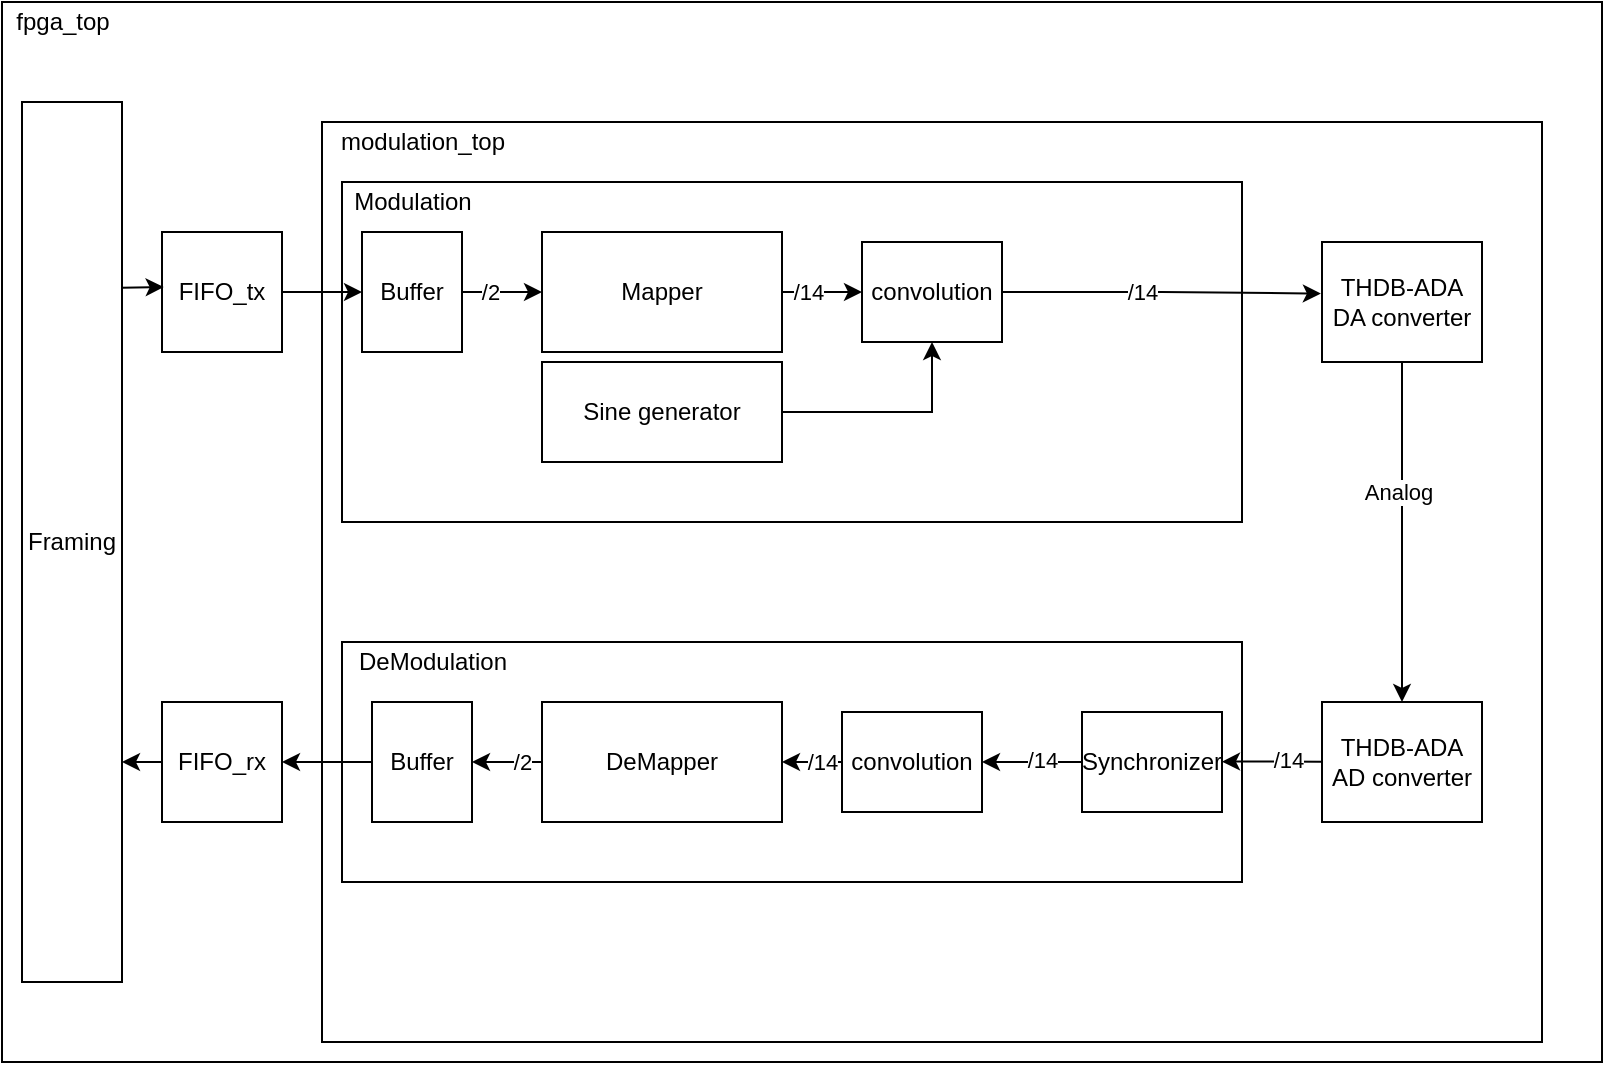 <mxfile>
    <diagram id="okyHbANt9XHcZrDEkdiz" name="Page-1">
        <mxGraphModel dx="1218" dy="632" grid="1" gridSize="10" guides="1" tooltips="1" connect="1" arrows="1" fold="1" page="1" pageScale="1" pageWidth="850" pageHeight="1100" math="0" shadow="0">
            <root>
                <mxCell id="0"/>
                <mxCell id="1" parent="0"/>
                <mxCell id="4" value="" style="whiteSpace=wrap;html=1;" parent="1" vertex="1">
                    <mxGeometry x="20" y="60" width="800" height="530" as="geometry"/>
                </mxCell>
                <mxCell id="5" value="fpga_top" style="text;html=1;align=center;verticalAlign=middle;resizable=0;points=[];autosize=1;" parent="1" vertex="1">
                    <mxGeometry x="20" y="60" width="60" height="20" as="geometry"/>
                </mxCell>
                <mxCell id="6" value="" style="whiteSpace=wrap;html=1;" parent="1" vertex="1">
                    <mxGeometry x="180" y="120" width="610" height="460" as="geometry"/>
                </mxCell>
                <mxCell id="7" value="modulation_top" style="text;html=1;align=center;verticalAlign=middle;resizable=0;points=[];autosize=1;" parent="1" vertex="1">
                    <mxGeometry x="180" y="120" width="100" height="20" as="geometry"/>
                </mxCell>
                <mxCell id="8" value="FIFO_tx" style="whiteSpace=wrap;html=1;" parent="1" vertex="1">
                    <mxGeometry x="100" y="175" width="60" height="60" as="geometry"/>
                </mxCell>
                <mxCell id="42" style="edgeStyle=orthogonalEdgeStyle;rounded=0;orthogonalLoop=1;jettySize=auto;html=1;exitX=0;exitY=0.5;exitDx=0;exitDy=0;entryX=1;entryY=0.75;entryDx=0;entryDy=0;" parent="1" source="9" target="41" edge="1">
                    <mxGeometry relative="1" as="geometry"/>
                </mxCell>
                <mxCell id="9" value="FIFO_rx" style="whiteSpace=wrap;html=1;" parent="1" vertex="1">
                    <mxGeometry x="100" y="410" width="60" height="60" as="geometry"/>
                </mxCell>
                <mxCell id="18" value="" style="whiteSpace=wrap;html=1;" parent="1" vertex="1">
                    <mxGeometry x="190" y="150" width="450" height="170" as="geometry"/>
                </mxCell>
                <mxCell id="19" value="Modulation" style="text;html=1;align=center;verticalAlign=middle;resizable=0;points=[];autosize=1;" parent="1" vertex="1">
                    <mxGeometry x="190" y="150" width="70" height="20" as="geometry"/>
                </mxCell>
                <mxCell id="36" style="edgeStyle=orthogonalEdgeStyle;rounded=0;orthogonalLoop=1;jettySize=auto;html=1;exitX=1;exitY=0.5;exitDx=0;exitDy=0;entryX=0.5;entryY=1;entryDx=0;entryDy=0;startArrow=none;startFill=0;endArrow=classic;endFill=1;" parent="1" source="20" target="21" edge="1">
                    <mxGeometry relative="1" as="geometry"/>
                </mxCell>
                <mxCell id="20" value="Sine generator" style="whiteSpace=wrap;html=1;" parent="1" vertex="1">
                    <mxGeometry x="290" y="240" width="120" height="50" as="geometry"/>
                </mxCell>
                <mxCell id="21" value="convolution" style="whiteSpace=wrap;html=1;" parent="1" vertex="1">
                    <mxGeometry x="450" y="180" width="70" height="50" as="geometry"/>
                </mxCell>
                <mxCell id="31" style="edgeStyle=orthogonalEdgeStyle;rounded=0;orthogonalLoop=1;jettySize=auto;html=1;exitX=0.5;exitY=1;exitDx=0;exitDy=0;entryX=0.5;entryY=0;entryDx=0;entryDy=0;startArrow=none;startFill=0;endArrow=classic;endFill=1;" parent="1" source="25" target="26" edge="1">
                    <mxGeometry relative="1" as="geometry"/>
                </mxCell>
                <mxCell id="52" value="Analog" style="edgeLabel;html=1;align=center;verticalAlign=middle;resizable=0;points=[];" parent="31" vertex="1" connectable="0">
                    <mxGeometry x="-0.237" y="-2" relative="1" as="geometry">
                        <mxPoint as="offset"/>
                    </mxGeometry>
                </mxCell>
                <mxCell id="25" value="THDB-ADA&lt;br&gt;DA converter" style="whiteSpace=wrap;html=1;" parent="1" vertex="1">
                    <mxGeometry x="680" y="180" width="80" height="60" as="geometry"/>
                </mxCell>
                <mxCell id="26" value="THDB-ADA&lt;br&gt;AD converter" style="whiteSpace=wrap;html=1;" parent="1" vertex="1">
                    <mxGeometry x="680" y="410" width="80" height="60" as="geometry"/>
                </mxCell>
                <mxCell id="28" value="" style="whiteSpace=wrap;html=1;" parent="1" vertex="1">
                    <mxGeometry x="190" y="380" width="450" height="120" as="geometry"/>
                </mxCell>
                <mxCell id="29" value="DeModulation" style="text;html=1;align=center;verticalAlign=middle;resizable=0;points=[];autosize=1;" parent="1" vertex="1">
                    <mxGeometry x="190" y="380" width="90" height="20" as="geometry"/>
                </mxCell>
                <mxCell id="33" style="edgeStyle=orthogonalEdgeStyle;rounded=0;orthogonalLoop=1;jettySize=auto;html=1;exitX=0;exitY=0.5;exitDx=0;exitDy=0;entryX=1;entryY=0.5;entryDx=0;entryDy=0;startArrow=none;startFill=0;endArrow=classic;endFill=1;" parent="1" source="45" target="9" edge="1">
                    <mxGeometry relative="1" as="geometry"/>
                </mxCell>
                <mxCell id="32" value="DeMapper" style="whiteSpace=wrap;html=1;" parent="1" vertex="1">
                    <mxGeometry x="290" y="410" width="120" height="60" as="geometry"/>
                </mxCell>
                <mxCell id="35" style="edgeStyle=orthogonalEdgeStyle;rounded=0;orthogonalLoop=1;jettySize=auto;html=1;entryX=0;entryY=0.5;entryDx=0;entryDy=0;startArrow=none;startFill=0;endArrow=classic;endFill=1;exitX=1;exitY=0.5;exitDx=0;exitDy=0;" parent="1" source="17" target="21" edge="1">
                    <mxGeometry relative="1" as="geometry">
                        <mxPoint x="400" y="205" as="sourcePoint"/>
                    </mxGeometry>
                </mxCell>
                <mxCell id="49" value="/14" style="edgeLabel;html=1;align=center;verticalAlign=middle;resizable=0;points=[];" parent="35" vertex="1" connectable="0">
                    <mxGeometry x="-0.644" y="2" relative="1" as="geometry">
                        <mxPoint x="5.83" y="2" as="offset"/>
                    </mxGeometry>
                </mxCell>
                <mxCell id="68" value="/14" style="edgeStyle=orthogonalEdgeStyle;rounded=0;orthogonalLoop=1;jettySize=auto;html=1;exitX=0;exitY=0.5;exitDx=0;exitDy=0;entryX=1;entryY=0.5;entryDx=0;entryDy=0;" parent="1" source="40" target="32" edge="1">
                    <mxGeometry x="-0.333" relative="1" as="geometry">
                        <mxPoint as="offset"/>
                    </mxGeometry>
                </mxCell>
                <mxCell id="40" value="convolution" style="whiteSpace=wrap;html=1;" parent="1" vertex="1">
                    <mxGeometry x="440" y="415" width="70" height="50" as="geometry"/>
                </mxCell>
                <mxCell id="41" value="Framing" style="whiteSpace=wrap;html=1;" parent="1" vertex="1">
                    <mxGeometry x="30" y="110" width="50" height="440" as="geometry"/>
                </mxCell>
                <mxCell id="43" value="" style="endArrow=classic;html=1;exitX=0.993;exitY=0.211;exitDx=0;exitDy=0;exitPerimeter=0;entryX=0.014;entryY=0.458;entryDx=0;entryDy=0;entryPerimeter=0;" parent="1" source="41" target="8" edge="1">
                    <mxGeometry width="50" height="50" relative="1" as="geometry">
                        <mxPoint x="360" y="390" as="sourcePoint"/>
                        <mxPoint x="410" y="340" as="targetPoint"/>
                    </mxGeometry>
                </mxCell>
                <mxCell id="47" value="/2" style="edgeStyle=orthogonalEdgeStyle;rounded=0;orthogonalLoop=1;jettySize=auto;html=1;exitX=1;exitY=0.5;exitDx=0;exitDy=0;entryX=0;entryY=0.5;entryDx=0;entryDy=0;" parent="1" source="44" target="17" edge="1">
                    <mxGeometry x="-0.333" relative="1" as="geometry">
                        <mxPoint as="offset"/>
                    </mxGeometry>
                </mxCell>
                <mxCell id="44" value="Buffer" style="whiteSpace=wrap;html=1;" parent="1" vertex="1">
                    <mxGeometry x="200" y="175" width="50" height="60" as="geometry"/>
                </mxCell>
                <mxCell id="45" value="Buffer" style="whiteSpace=wrap;html=1;" parent="1" vertex="1">
                    <mxGeometry x="205" y="410" width="50" height="60" as="geometry"/>
                </mxCell>
                <mxCell id="46" value="/2" style="edgeStyle=orthogonalEdgeStyle;rounded=0;orthogonalLoop=1;jettySize=auto;html=1;exitX=0;exitY=0.5;exitDx=0;exitDy=0;entryX=1;entryY=0.5;entryDx=0;entryDy=0;startArrow=none;startFill=0;endArrow=classic;endFill=1;" parent="1" source="32" target="45" edge="1">
                    <mxGeometry x="-0.429" relative="1" as="geometry">
                        <mxPoint x="280" y="440" as="sourcePoint"/>
                        <mxPoint x="160" y="440" as="targetPoint"/>
                        <mxPoint as="offset"/>
                    </mxGeometry>
                </mxCell>
                <mxCell id="38" value="" style="edgeStyle=orthogonalEdgeStyle;rounded=0;orthogonalLoop=1;jettySize=auto;html=1;exitX=0;exitY=0.5;exitDx=0;exitDy=0;entryX=1;entryY=0.5;entryDx=0;entryDy=0;startArrow=none;startFill=0;endArrow=classic;endFill=1;" parent="1" source="61" target="40" edge="1">
                    <mxGeometry x="0.556" relative="1" as="geometry">
                        <Array as="points">
                            <mxPoint x="610" y="440"/>
                        </Array>
                        <mxPoint as="offset"/>
                    </mxGeometry>
                </mxCell>
                <mxCell id="54" value="/14" style="edgeLabel;html=1;align=center;verticalAlign=middle;resizable=0;points=[];" parent="38" vertex="1" connectable="0">
                    <mxGeometry x="-0.311" y="-1" relative="1" as="geometry">
                        <mxPoint as="offset"/>
                    </mxGeometry>
                </mxCell>
                <mxCell id="67" value="/14" style="edgeLabel;html=1;align=center;verticalAlign=middle;resizable=0;points=[];" parent="38" vertex="1" connectable="0">
                    <mxGeometry x="0.622" y="-1" relative="1" as="geometry">
                        <mxPoint x="1.43" as="offset"/>
                    </mxGeometry>
                </mxCell>
                <mxCell id="17" value="Mapper" style="whiteSpace=wrap;html=1;" parent="1" vertex="1">
                    <mxGeometry x="290" y="175" width="120" height="60" as="geometry"/>
                </mxCell>
                <mxCell id="58" style="edgeStyle=orthogonalEdgeStyle;rounded=0;orthogonalLoop=1;jettySize=auto;html=1;exitX=1;exitY=0.5;exitDx=0;exitDy=0;entryX=-0.007;entryY=0.43;entryDx=0;entryDy=0;entryPerimeter=0;" parent="1" source="21" target="25" edge="1">
                    <mxGeometry relative="1" as="geometry">
                        <mxPoint x="520" y="205" as="sourcePoint"/>
                        <mxPoint x="560" y="205" as="targetPoint"/>
                    </mxGeometry>
                </mxCell>
                <mxCell id="61" value="Synchronizer" style="whiteSpace=wrap;html=1;" parent="1" vertex="1">
                    <mxGeometry x="560" y="415" width="70" height="50" as="geometry"/>
                </mxCell>
                <mxCell id="62" value="" style="edgeStyle=orthogonalEdgeStyle;rounded=0;orthogonalLoop=1;jettySize=auto;html=1;exitX=0;exitY=0.5;exitDx=0;exitDy=0;startArrow=none;startFill=0;endArrow=classic;endFill=1;entryX=1;entryY=0.5;entryDx=0;entryDy=0;" parent="1" edge="1">
                    <mxGeometry x="0.556" relative="1" as="geometry">
                        <mxPoint x="680" y="439.83" as="sourcePoint"/>
                        <mxPoint x="630" y="439.83" as="targetPoint"/>
                        <Array as="points">
                            <mxPoint x="640" y="439.83"/>
                            <mxPoint x="640" y="439.83"/>
                        </Array>
                        <mxPoint as="offset"/>
                    </mxGeometry>
                </mxCell>
                <mxCell id="63" value="/14" style="edgeLabel;html=1;align=center;verticalAlign=middle;resizable=0;points=[];" parent="62" vertex="1" connectable="0">
                    <mxGeometry x="-0.311" y="-1" relative="1" as="geometry">
                        <mxPoint as="offset"/>
                    </mxGeometry>
                </mxCell>
                <mxCell id="65" value="/14" style="edgeLabel;html=1;align=center;verticalAlign=middle;resizable=0;points=[];" parent="1" vertex="1" connectable="0">
                    <mxGeometry x="590" y="205.0" as="geometry"/>
                </mxCell>
                <mxCell id="69" style="edgeStyle=orthogonalEdgeStyle;rounded=0;orthogonalLoop=1;jettySize=auto;html=1;exitX=1;exitY=0.5;exitDx=0;exitDy=0;entryX=0;entryY=0.5;entryDx=0;entryDy=0;" parent="1" source="8" target="44" edge="1">
                    <mxGeometry relative="1" as="geometry"/>
                </mxCell>
            </root>
        </mxGraphModel>
    </diagram>
</mxfile>